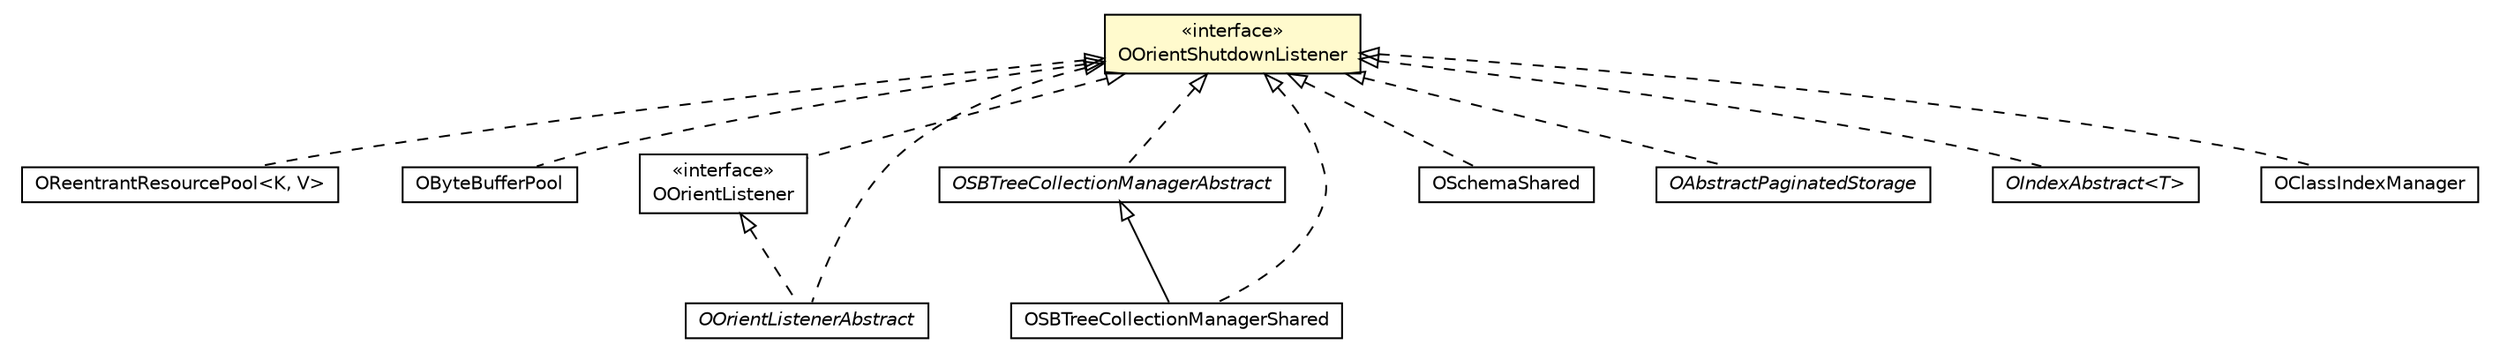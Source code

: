 #!/usr/local/bin/dot
#
# Class diagram 
# Generated by UMLGraph version R5_6-24-gf6e263 (http://www.umlgraph.org/)
#

digraph G {
	edge [fontname="Helvetica",fontsize=10,labelfontname="Helvetica",labelfontsize=10];
	node [fontname="Helvetica",fontsize=10,shape=plaintext];
	nodesep=0.25;
	ranksep=0.5;
	// com.orientechnologies.common.concur.resource.OReentrantResourcePool<K, V>
	c2719128 [label=<<table title="com.orientechnologies.common.concur.resource.OReentrantResourcePool" border="0" cellborder="1" cellspacing="0" cellpadding="2" port="p" href="../../common/concur/resource/OReentrantResourcePool.html">
		<tr><td><table border="0" cellspacing="0" cellpadding="1">
<tr><td align="center" balign="center"> OReentrantResourcePool&lt;K, V&gt; </td></tr>
		</table></td></tr>
		</table>>, URL="../../common/concur/resource/OReentrantResourcePool.html", fontname="Helvetica", fontcolor="black", fontsize=10.0];
	// com.orientechnologies.common.directmemory.OByteBufferPool
	c2719212 [label=<<table title="com.orientechnologies.common.directmemory.OByteBufferPool" border="0" cellborder="1" cellspacing="0" cellpadding="2" port="p" href="../../common/directmemory/OByteBufferPool.html">
		<tr><td><table border="0" cellspacing="0" cellpadding="1">
<tr><td align="center" balign="center"> OByteBufferPool </td></tr>
		</table></td></tr>
		</table>>, URL="../../common/directmemory/OByteBufferPool.html", fontname="Helvetica", fontcolor="black", fontsize=10.0];
	// com.orientechnologies.orient.core.OOrientListener
	c2719277 [label=<<table title="com.orientechnologies.orient.core.OOrientListener" border="0" cellborder="1" cellspacing="0" cellpadding="2" port="p" href="./OOrientListener.html">
		<tr><td><table border="0" cellspacing="0" cellpadding="1">
<tr><td align="center" balign="center"> &#171;interface&#187; </td></tr>
<tr><td align="center" balign="center"> OOrientListener </td></tr>
		</table></td></tr>
		</table>>, URL="./OOrientListener.html", fontname="Helvetica", fontcolor="black", fontsize=10.0];
	// com.orientechnologies.orient.core.OOrientShutdownListener
	c2719281 [label=<<table title="com.orientechnologies.orient.core.OOrientShutdownListener" border="0" cellborder="1" cellspacing="0" cellpadding="2" port="p" bgcolor="lemonChiffon" href="./OOrientShutdownListener.html">
		<tr><td><table border="0" cellspacing="0" cellpadding="1">
<tr><td align="center" balign="center"> &#171;interface&#187; </td></tr>
<tr><td align="center" balign="center"> OOrientShutdownListener </td></tr>
		</table></td></tr>
		</table>>, URL="./OOrientShutdownListener.html", fontname="Helvetica", fontcolor="black", fontsize=10.0];
	// com.orientechnologies.orient.core.OOrientListenerAbstract
	c2719282 [label=<<table title="com.orientechnologies.orient.core.OOrientListenerAbstract" border="0" cellborder="1" cellspacing="0" cellpadding="2" port="p" href="./OOrientListenerAbstract.html">
		<tr><td><table border="0" cellspacing="0" cellpadding="1">
<tr><td align="center" balign="center"><font face="Helvetica-Oblique"> OOrientListenerAbstract </font></td></tr>
		</table></td></tr>
		</table>>, URL="./OOrientListenerAbstract.html", fontname="Helvetica", fontcolor="black", fontsize=10.0];
	// com.orientechnologies.orient.core.db.record.ridbag.sbtree.OSBTreeCollectionManagerAbstract
	c2719353 [label=<<table title="com.orientechnologies.orient.core.db.record.ridbag.sbtree.OSBTreeCollectionManagerAbstract" border="0" cellborder="1" cellspacing="0" cellpadding="2" port="p" href="./db/record/ridbag/sbtree/OSBTreeCollectionManagerAbstract.html">
		<tr><td><table border="0" cellspacing="0" cellpadding="1">
<tr><td align="center" balign="center"><font face="Helvetica-Oblique"> OSBTreeCollectionManagerAbstract </font></td></tr>
		</table></td></tr>
		</table>>, URL="./db/record/ridbag/sbtree/OSBTreeCollectionManagerAbstract.html", fontname="Helvetica", fontcolor="black", fontsize=10.0];
	// com.orientechnologies.orient.core.db.record.ridbag.sbtree.OSBTreeCollectionManagerShared
	c2719354 [label=<<table title="com.orientechnologies.orient.core.db.record.ridbag.sbtree.OSBTreeCollectionManagerShared" border="0" cellborder="1" cellspacing="0" cellpadding="2" port="p" href="./db/record/ridbag/sbtree/OSBTreeCollectionManagerShared.html">
		<tr><td><table border="0" cellspacing="0" cellpadding="1">
<tr><td align="center" balign="center"> OSBTreeCollectionManagerShared </td></tr>
		</table></td></tr>
		</table>>, URL="./db/record/ridbag/sbtree/OSBTreeCollectionManagerShared.html", fontname="Helvetica", fontcolor="black", fontsize=10.0];
	// com.orientechnologies.orient.core.metadata.schema.OSchemaShared
	c2719506 [label=<<table title="com.orientechnologies.orient.core.metadata.schema.OSchemaShared" border="0" cellborder="1" cellspacing="0" cellpadding="2" port="p" href="./metadata/schema/OSchemaShared.html">
		<tr><td><table border="0" cellspacing="0" cellpadding="1">
<tr><td align="center" balign="center"> OSchemaShared </td></tr>
		</table></td></tr>
		</table>>, URL="./metadata/schema/OSchemaShared.html", fontname="Helvetica", fontcolor="black", fontsize=10.0];
	// com.orientechnologies.orient.core.storage.impl.local.OAbstractPaginatedStorage
	c2720130 [label=<<table title="com.orientechnologies.orient.core.storage.impl.local.OAbstractPaginatedStorage" border="0" cellborder="1" cellspacing="0" cellpadding="2" port="p" href="./storage/impl/local/OAbstractPaginatedStorage.html">
		<tr><td><table border="0" cellspacing="0" cellpadding="1">
<tr><td align="center" balign="center"><font face="Helvetica-Oblique"> OAbstractPaginatedStorage </font></td></tr>
		</table></td></tr>
		</table>>, URL="./storage/impl/local/OAbstractPaginatedStorage.html", fontname="Helvetica", fontcolor="black", fontsize=10.0];
	// com.orientechnologies.orient.core.index.OIndexAbstract<T>
	c2720379 [label=<<table title="com.orientechnologies.orient.core.index.OIndexAbstract" border="0" cellborder="1" cellspacing="0" cellpadding="2" port="p" href="./index/OIndexAbstract.html">
		<tr><td><table border="0" cellspacing="0" cellpadding="1">
<tr><td align="center" balign="center"><font face="Helvetica-Oblique"> OIndexAbstract&lt;T&gt; </font></td></tr>
		</table></td></tr>
		</table>>, URL="./index/OIndexAbstract.html", fontname="Helvetica", fontcolor="black", fontsize=10.0];
	// com.orientechnologies.orient.core.index.OClassIndexManager
	c2720417 [label=<<table title="com.orientechnologies.orient.core.index.OClassIndexManager" border="0" cellborder="1" cellspacing="0" cellpadding="2" port="p" href="./index/OClassIndexManager.html">
		<tr><td><table border="0" cellspacing="0" cellpadding="1">
<tr><td align="center" balign="center"> OClassIndexManager </td></tr>
		</table></td></tr>
		</table>>, URL="./index/OClassIndexManager.html", fontname="Helvetica", fontcolor="black", fontsize=10.0];
	//com.orientechnologies.common.concur.resource.OReentrantResourcePool<K, V> implements com.orientechnologies.orient.core.OOrientShutdownListener
	c2719281:p -> c2719128:p [dir=back,arrowtail=empty,style=dashed];
	//com.orientechnologies.common.directmemory.OByteBufferPool implements com.orientechnologies.orient.core.OOrientShutdownListener
	c2719281:p -> c2719212:p [dir=back,arrowtail=empty,style=dashed];
	//com.orientechnologies.orient.core.OOrientListener implements com.orientechnologies.orient.core.OOrientShutdownListener
	c2719281:p -> c2719277:p [dir=back,arrowtail=empty,style=dashed];
	//com.orientechnologies.orient.core.OOrientListenerAbstract implements com.orientechnologies.orient.core.OOrientListener
	c2719277:p -> c2719282:p [dir=back,arrowtail=empty,style=dashed];
	//com.orientechnologies.orient.core.OOrientListenerAbstract implements com.orientechnologies.orient.core.OOrientShutdownListener
	c2719281:p -> c2719282:p [dir=back,arrowtail=empty,style=dashed];
	//com.orientechnologies.orient.core.db.record.ridbag.sbtree.OSBTreeCollectionManagerAbstract implements com.orientechnologies.orient.core.OOrientShutdownListener
	c2719281:p -> c2719353:p [dir=back,arrowtail=empty,style=dashed];
	//com.orientechnologies.orient.core.db.record.ridbag.sbtree.OSBTreeCollectionManagerShared extends com.orientechnologies.orient.core.db.record.ridbag.sbtree.OSBTreeCollectionManagerAbstract
	c2719353:p -> c2719354:p [dir=back,arrowtail=empty];
	//com.orientechnologies.orient.core.db.record.ridbag.sbtree.OSBTreeCollectionManagerShared implements com.orientechnologies.orient.core.OOrientShutdownListener
	c2719281:p -> c2719354:p [dir=back,arrowtail=empty,style=dashed];
	//com.orientechnologies.orient.core.metadata.schema.OSchemaShared implements com.orientechnologies.orient.core.OOrientShutdownListener
	c2719281:p -> c2719506:p [dir=back,arrowtail=empty,style=dashed];
	//com.orientechnologies.orient.core.storage.impl.local.OAbstractPaginatedStorage implements com.orientechnologies.orient.core.OOrientShutdownListener
	c2719281:p -> c2720130:p [dir=back,arrowtail=empty,style=dashed];
	//com.orientechnologies.orient.core.index.OIndexAbstract<T> implements com.orientechnologies.orient.core.OOrientShutdownListener
	c2719281:p -> c2720379:p [dir=back,arrowtail=empty,style=dashed];
	//com.orientechnologies.orient.core.index.OClassIndexManager implements com.orientechnologies.orient.core.OOrientShutdownListener
	c2719281:p -> c2720417:p [dir=back,arrowtail=empty,style=dashed];
}

